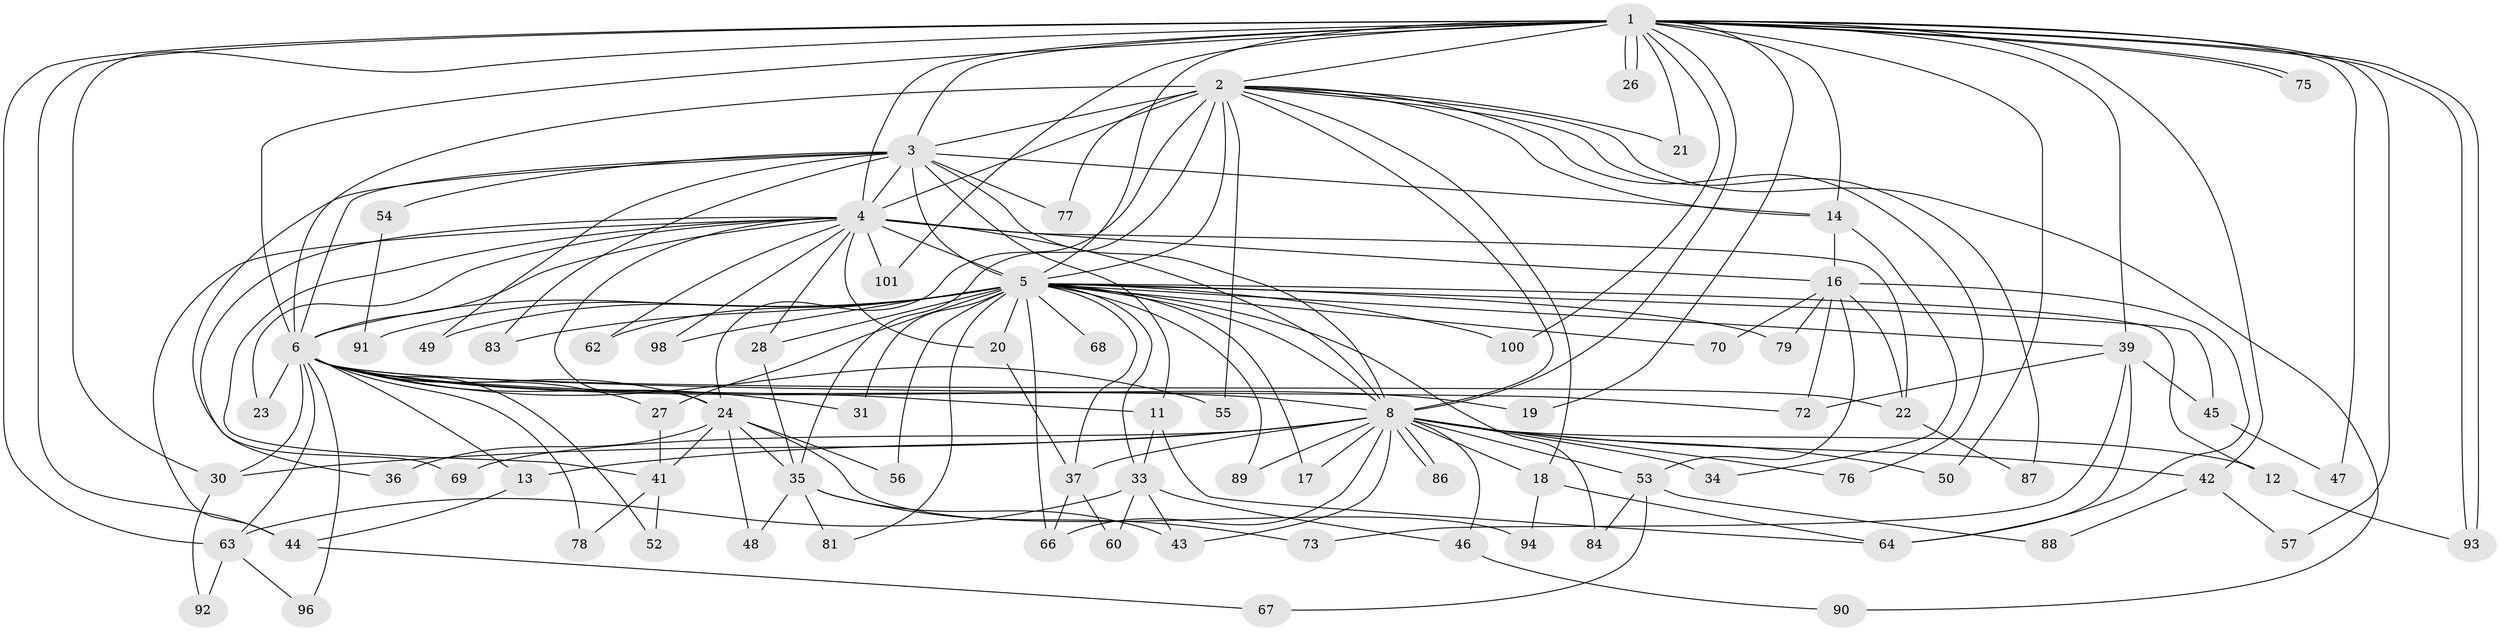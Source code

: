 // Generated by graph-tools (version 1.1) at 2025/23/03/03/25 07:23:43]
// undirected, 79 vertices, 178 edges
graph export_dot {
graph [start="1"]
  node [color=gray90,style=filled];
  1 [super="+29"];
  2 [super="+40"];
  3 [super="+25"];
  4 [super="+10"];
  5 [super="+9"];
  6 [super="+7"];
  8 [super="+15"];
  11;
  12;
  13;
  14 [super="+58"];
  16 [super="+80"];
  17;
  18 [super="+71"];
  19;
  20;
  21;
  22 [super="+38"];
  23;
  24 [super="+61"];
  26;
  27;
  28;
  30 [super="+32"];
  31;
  33 [super="+65"];
  34;
  35 [super="+74"];
  36;
  37 [super="+59"];
  39;
  41 [super="+85"];
  42;
  43 [super="+97"];
  44 [super="+51"];
  45;
  46;
  47;
  48;
  49;
  50;
  52;
  53;
  54;
  55;
  56;
  57;
  60;
  62;
  63;
  64 [super="+95"];
  66 [super="+82"];
  67;
  68;
  69;
  70;
  72;
  73;
  75;
  76;
  77;
  78;
  79;
  81;
  83;
  84;
  86;
  87;
  88;
  89;
  90;
  91;
  92;
  93 [super="+99"];
  94;
  96;
  98;
  100;
  101;
  1 -- 2;
  1 -- 3;
  1 -- 4 [weight=2];
  1 -- 5 [weight=2];
  1 -- 6 [weight=3];
  1 -- 8;
  1 -- 14;
  1 -- 19;
  1 -- 21;
  1 -- 26;
  1 -- 26;
  1 -- 30;
  1 -- 39;
  1 -- 42;
  1 -- 47;
  1 -- 50;
  1 -- 57;
  1 -- 63;
  1 -- 75;
  1 -- 75;
  1 -- 93;
  1 -- 93;
  1 -- 100;
  1 -- 101;
  1 -- 44;
  2 -- 3;
  2 -- 4 [weight=2];
  2 -- 5 [weight=2];
  2 -- 6 [weight=3];
  2 -- 8;
  2 -- 18;
  2 -- 21;
  2 -- 24;
  2 -- 35;
  2 -- 55;
  2 -- 76;
  2 -- 77;
  2 -- 87;
  2 -- 90;
  2 -- 14;
  3 -- 4 [weight=2];
  3 -- 5 [weight=3];
  3 -- 6 [weight=2];
  3 -- 8;
  3 -- 11;
  3 -- 14;
  3 -- 49;
  3 -- 54 [weight=2];
  3 -- 69;
  3 -- 83;
  3 -- 77;
  4 -- 5 [weight=4];
  4 -- 6 [weight=4];
  4 -- 8 [weight=2];
  4 -- 20;
  4 -- 23;
  4 -- 41;
  4 -- 44;
  4 -- 62;
  4 -- 98;
  4 -- 101;
  4 -- 36;
  4 -- 16;
  4 -- 22;
  4 -- 28;
  4 -- 24;
  5 -- 6 [weight=4];
  5 -- 8 [weight=2];
  5 -- 17;
  5 -- 27;
  5 -- 28;
  5 -- 39;
  5 -- 49;
  5 -- 68 [weight=2];
  5 -- 70;
  5 -- 83;
  5 -- 89;
  5 -- 66;
  5 -- 12;
  5 -- 79;
  5 -- 81;
  5 -- 20;
  5 -- 84;
  5 -- 91;
  5 -- 31;
  5 -- 33;
  5 -- 98;
  5 -- 100;
  5 -- 37;
  5 -- 45;
  5 -- 56;
  5 -- 62;
  6 -- 8 [weight=2];
  6 -- 19;
  6 -- 22;
  6 -- 24;
  6 -- 27;
  6 -- 30;
  6 -- 52;
  6 -- 63;
  6 -- 72;
  6 -- 96;
  6 -- 11;
  6 -- 13;
  6 -- 78;
  6 -- 23;
  6 -- 31;
  6 -- 55;
  8 -- 13;
  8 -- 17;
  8 -- 18;
  8 -- 34;
  8 -- 37;
  8 -- 42;
  8 -- 43;
  8 -- 46;
  8 -- 50;
  8 -- 53;
  8 -- 66;
  8 -- 69;
  8 -- 76;
  8 -- 86;
  8 -- 86;
  8 -- 89;
  8 -- 12;
  8 -- 30;
  11 -- 33;
  11 -- 64;
  12 -- 93;
  13 -- 44;
  14 -- 16;
  14 -- 34;
  16 -- 53;
  16 -- 70;
  16 -- 79;
  16 -- 64;
  16 -- 72;
  16 -- 22;
  18 -- 64;
  18 -- 94;
  20 -- 37;
  22 -- 87;
  24 -- 35;
  24 -- 36;
  24 -- 41;
  24 -- 48;
  24 -- 56;
  24 -- 94;
  27 -- 41;
  28 -- 35;
  30 -- 92;
  33 -- 46;
  33 -- 60;
  33 -- 63;
  33 -- 43;
  35 -- 43;
  35 -- 48;
  35 -- 73;
  35 -- 81;
  37 -- 66;
  37 -- 60;
  39 -- 45;
  39 -- 64;
  39 -- 72;
  39 -- 73;
  41 -- 52;
  41 -- 78;
  42 -- 57;
  42 -- 88;
  44 -- 67;
  45 -- 47;
  46 -- 90;
  53 -- 67;
  53 -- 84;
  53 -- 88;
  54 -- 91;
  63 -- 92;
  63 -- 96;
}
